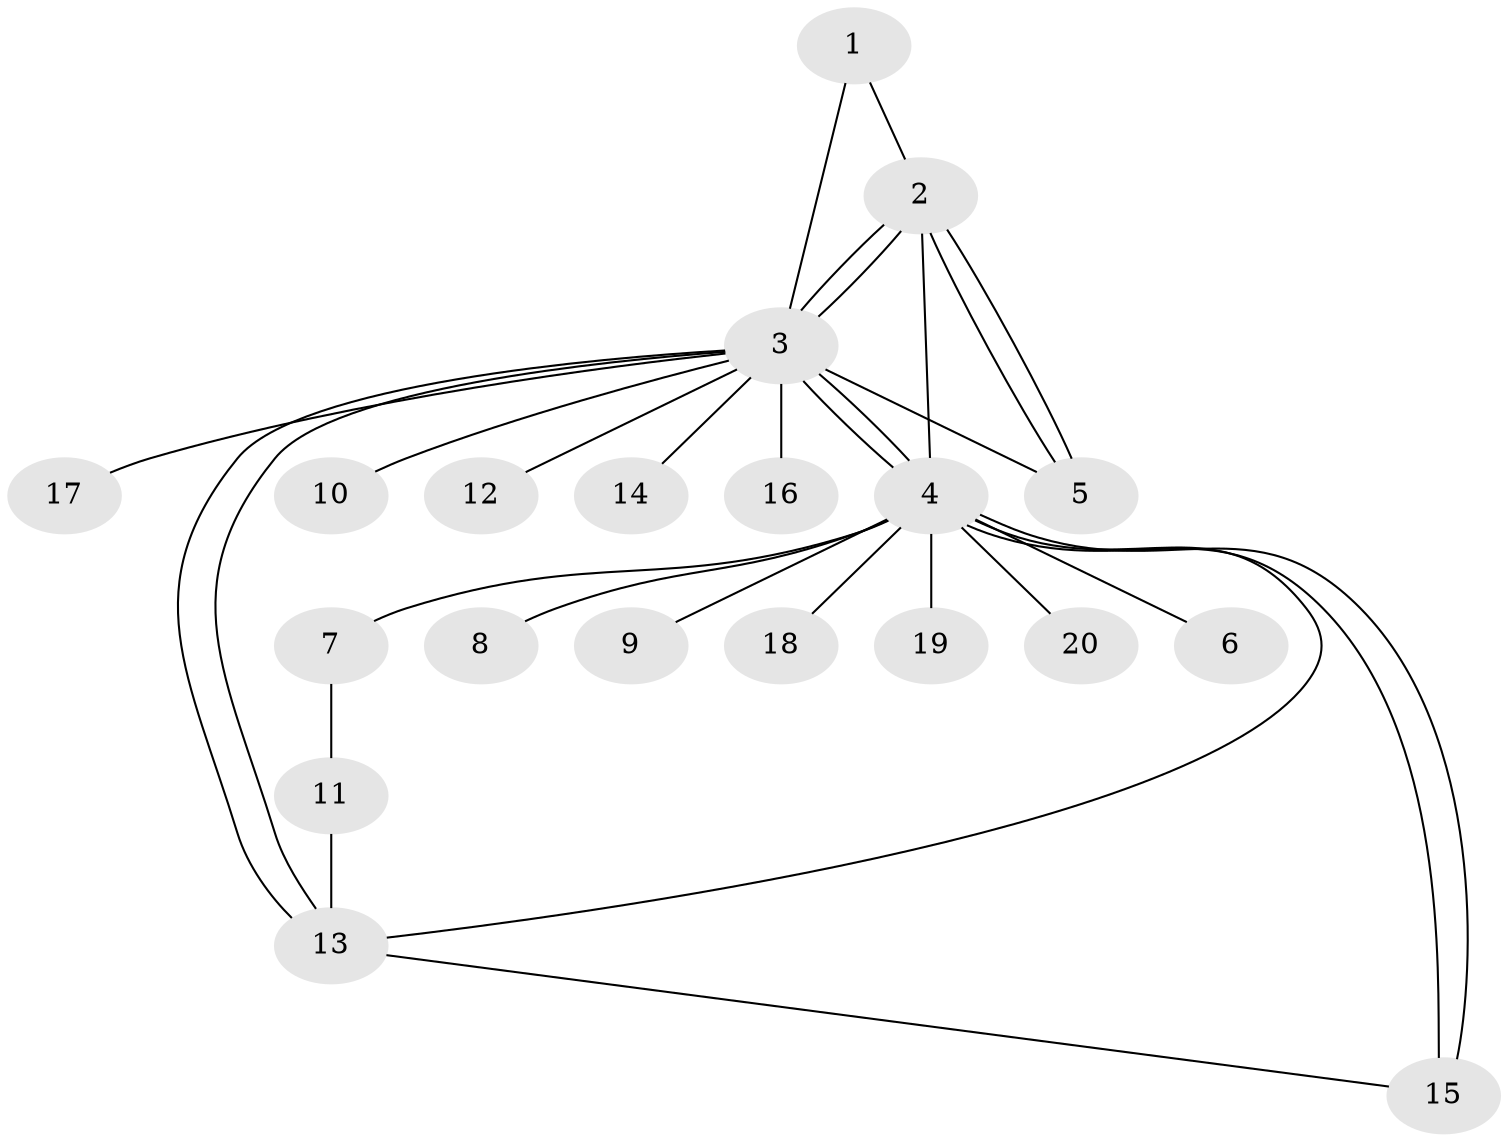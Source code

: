 // Generated by graph-tools (version 1.1) at 2025/46/02/15/25 05:46:28]
// undirected, 20 vertices, 30 edges
graph export_dot {
graph [start="1"]
  node [color=gray90,style=filled];
  1;
  2;
  3;
  4;
  5;
  6;
  7;
  8;
  9;
  10;
  11;
  12;
  13;
  14;
  15;
  16;
  17;
  18;
  19;
  20;
  1 -- 2;
  1 -- 3;
  2 -- 3;
  2 -- 3;
  2 -- 4;
  2 -- 5;
  2 -- 5;
  3 -- 4;
  3 -- 4;
  3 -- 5;
  3 -- 10;
  3 -- 12;
  3 -- 13;
  3 -- 13;
  3 -- 14;
  3 -- 16;
  3 -- 17;
  4 -- 6;
  4 -- 7;
  4 -- 8;
  4 -- 9;
  4 -- 13;
  4 -- 15;
  4 -- 15;
  4 -- 18;
  4 -- 19;
  4 -- 20;
  7 -- 11;
  11 -- 13;
  13 -- 15;
}
